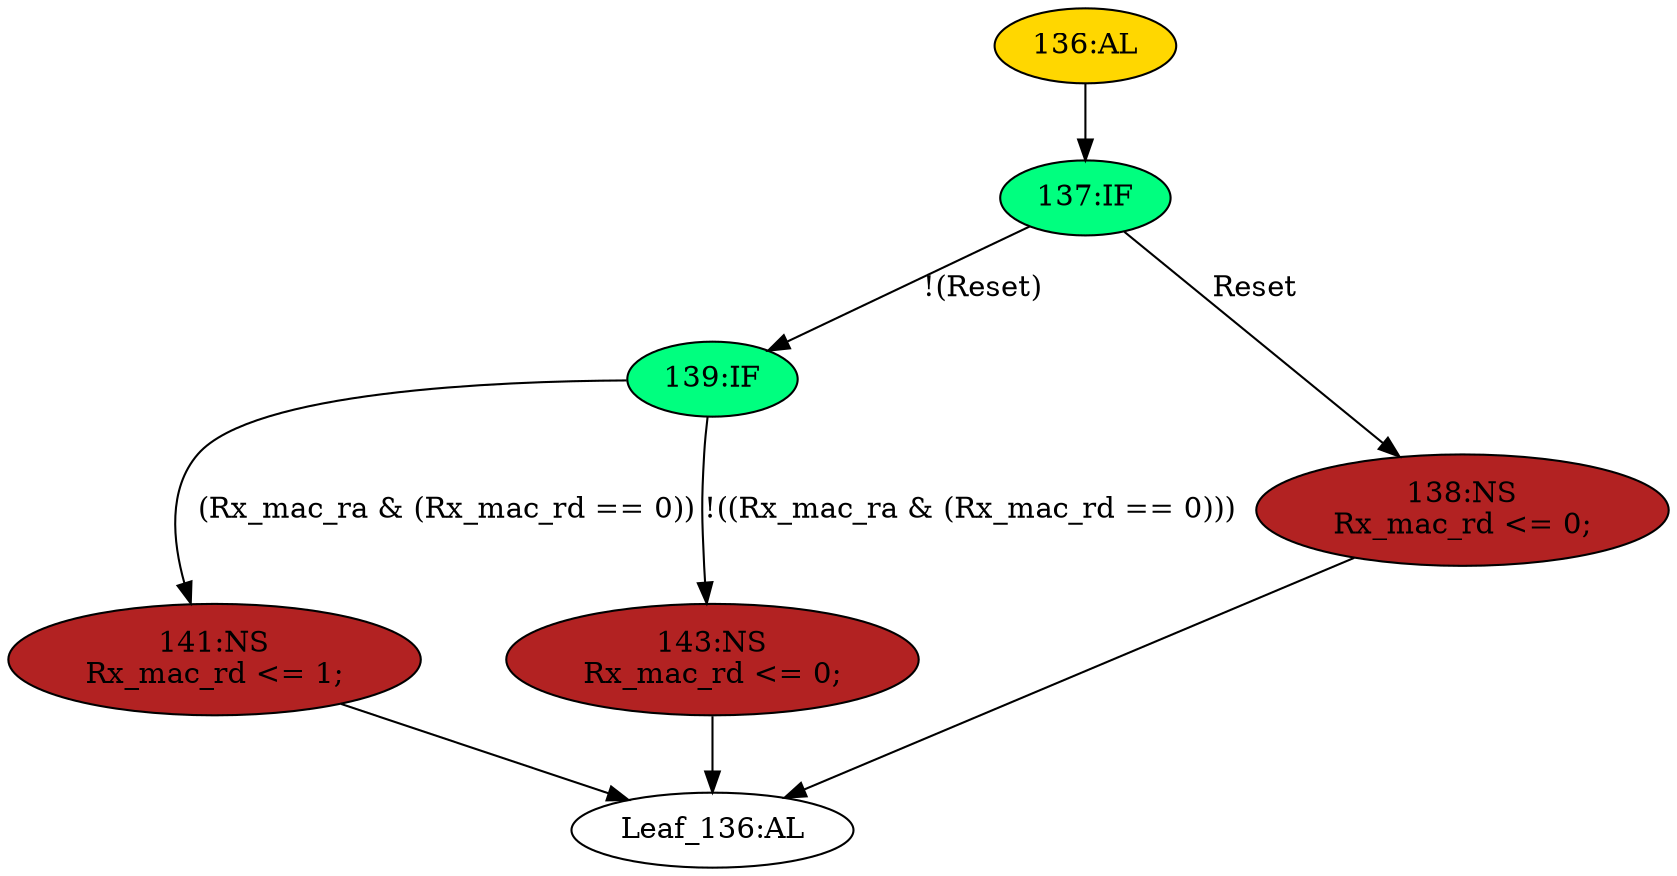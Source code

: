 strict digraph "" {
	node [label="\N"];
	"136:AL"	 [ast="<pyverilog.vparser.ast.Always object at 0x7fe07b3d0310>",
		clk_sens=True,
		fillcolor=gold,
		label="136:AL",
		sens="['Clk_user', 'Reset']",
		statements="[]",
		style=filled,
		typ=Always,
		use_var="['Reset', 'Rx_mac_rd', 'Rx_mac_ra']"];
	"137:IF"	 [ast="<pyverilog.vparser.ast.IfStatement object at 0x7fe07b3d0490>",
		fillcolor=springgreen,
		label="137:IF",
		statements="[]",
		style=filled,
		typ=IfStatement];
	"136:AL" -> "137:IF"	 [cond="[]",
		lineno=None];
	"139:IF"	 [ast="<pyverilog.vparser.ast.IfStatement object at 0x7fe07b3dbcd0>",
		fillcolor=springgreen,
		label="139:IF",
		statements="[]",
		style=filled,
		typ=IfStatement];
	"141:NS"	 [ast="<pyverilog.vparser.ast.NonblockingSubstitution object at 0x7fe07b3dbe50>",
		fillcolor=firebrick,
		label="141:NS
Rx_mac_rd <= 1;",
		statements="[<pyverilog.vparser.ast.NonblockingSubstitution object at 0x7fe07b3dbe50>]",
		style=filled,
		typ=NonblockingSubstitution];
	"139:IF" -> "141:NS"	 [cond="['Rx_mac_ra', 'Rx_mac_rd']",
		label="(Rx_mac_ra & (Rx_mac_rd == 0))",
		lineno=139];
	"143:NS"	 [ast="<pyverilog.vparser.ast.NonblockingSubstitution object at 0x7fe07b3dbc50>",
		fillcolor=firebrick,
		label="143:NS
Rx_mac_rd <= 0;",
		statements="[<pyverilog.vparser.ast.NonblockingSubstitution object at 0x7fe07b3dbc50>]",
		style=filled,
		typ=NonblockingSubstitution];
	"139:IF" -> "143:NS"	 [cond="['Rx_mac_ra', 'Rx_mac_rd']",
		label="!((Rx_mac_ra & (Rx_mac_rd == 0)))",
		lineno=139];
	"Leaf_136:AL"	 [def_var="['Rx_mac_rd']",
		label="Leaf_136:AL"];
	"141:NS" -> "Leaf_136:AL"	 [cond="[]",
		lineno=None];
	"143:NS" -> "Leaf_136:AL"	 [cond="[]",
		lineno=None];
	"137:IF" -> "139:IF"	 [cond="['Reset']",
		label="!(Reset)",
		lineno=137];
	"138:NS"	 [ast="<pyverilog.vparser.ast.NonblockingSubstitution object at 0x7fe07b3d04d0>",
		fillcolor=firebrick,
		label="138:NS
Rx_mac_rd <= 0;",
		statements="[<pyverilog.vparser.ast.NonblockingSubstitution object at 0x7fe07b3d04d0>]",
		style=filled,
		typ=NonblockingSubstitution];
	"137:IF" -> "138:NS"	 [cond="['Reset']",
		label=Reset,
		lineno=137];
	"138:NS" -> "Leaf_136:AL"	 [cond="[]",
		lineno=None];
}
